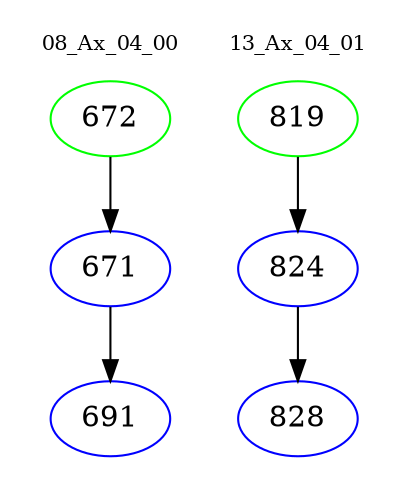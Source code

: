digraph{
subgraph cluster_0 {
color = white
label = "08_Ax_04_00";
fontsize=10;
T0_672 [label="672", color="green"]
T0_672 -> T0_671 [color="black"]
T0_671 [label="671", color="blue"]
T0_671 -> T0_691 [color="black"]
T0_691 [label="691", color="blue"]
}
subgraph cluster_1 {
color = white
label = "13_Ax_04_01";
fontsize=10;
T1_819 [label="819", color="green"]
T1_819 -> T1_824 [color="black"]
T1_824 [label="824", color="blue"]
T1_824 -> T1_828 [color="black"]
T1_828 [label="828", color="blue"]
}
}
